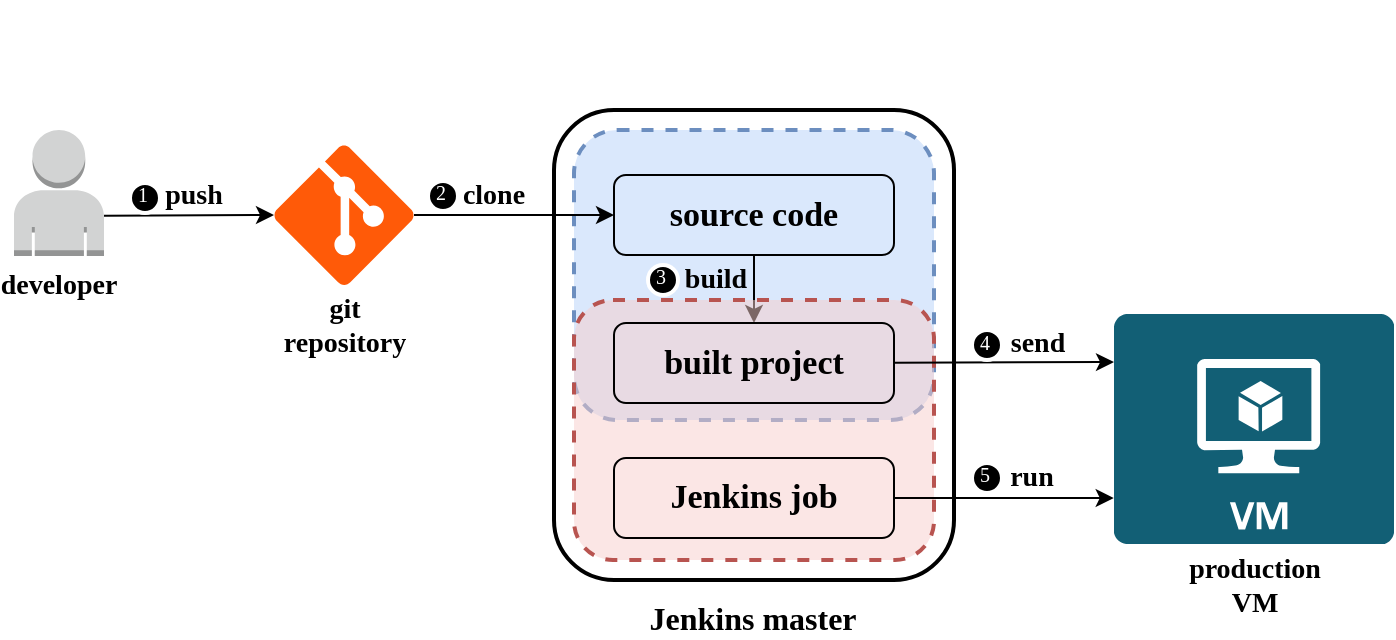 <mxfile version="13.6.5" type="github">
  <diagram id="d6mMUUTLgo8zF5sFDHfQ" name="Page-1">
    <mxGraphModel dx="1221" dy="587" grid="1" gridSize="10" guides="1" tooltips="1" connect="1" arrows="1" fold="1" page="1" pageScale="1" pageWidth="1100" pageHeight="850" math="0" shadow="0" extFonts="Old Standard TT^https://fonts.googleapis.com/css?family=Old+Standard+TT">
      <root>
        <mxCell id="0" />
        <mxCell id="1" parent="0" />
        <mxCell id="qdngjhdqyZibX6NcExob-2" value="" style="outlineConnect=0;dashed=0;verticalLabelPosition=bottom;verticalAlign=top;align=center;html=1;shape=mxgraph.aws3.user;fillColor=#D2D3D3;gradientColor=none;shadow=0;" vertex="1" parent="1">
          <mxGeometry x="320" y="175" width="45" height="63" as="geometry" />
        </mxCell>
        <mxCell id="qdngjhdqyZibX6NcExob-7" value="" style="rounded=1;whiteSpace=wrap;html=1;shadow=0;fillColor=none;strokeWidth=2;" vertex="1" parent="1">
          <mxGeometry x="590" y="165" width="200" height="235" as="geometry" />
        </mxCell>
        <mxCell id="qdngjhdqyZibX6NcExob-8" value="" style="rounded=1;whiteSpace=wrap;html=1;shadow=0;fillColor=#dae8fc;strokeWidth=2;dashed=1;strokeColor=#6c8ebf;fillOpacity=100;" vertex="1" parent="1">
          <mxGeometry x="600" y="175" width="180" height="145" as="geometry" />
        </mxCell>
        <mxCell id="qdngjhdqyZibX6NcExob-9" value="" style="rounded=1;whiteSpace=wrap;html=1;shadow=0;strokeWidth=1;fillColor=none;" vertex="1" parent="1">
          <mxGeometry x="620" y="197.5" width="140" height="40" as="geometry" />
        </mxCell>
        <mxCell id="qdngjhdqyZibX6NcExob-11" value="" style="endArrow=classic;html=1;exitX=0.5;exitY=1;exitDx=0;exitDy=0;" edge="1" parent="1" source="qdngjhdqyZibX6NcExob-9" target="qdngjhdqyZibX6NcExob-17">
          <mxGeometry width="50" height="50" relative="1" as="geometry">
            <mxPoint x="420" y="430" as="sourcePoint" />
            <mxPoint x="690" y="280" as="targetPoint" />
          </mxGeometry>
        </mxCell>
        <mxCell id="qdngjhdqyZibX6NcExob-13" value="" style="verticalLabelPosition=bottom;html=1;verticalAlign=top;align=center;strokeColor=none;shape=mxgraph.azure.virtual_machine;rounded=1;shadow=0;fillColor=#125F75;" vertex="1" parent="1">
          <mxGeometry x="870" y="267" width="140" height="115" as="geometry" />
        </mxCell>
        <mxCell id="qdngjhdqyZibX6NcExob-16" value="" style="rounded=1;whiteSpace=wrap;html=1;shadow=0;fillColor=#f8cecc;strokeWidth=2;dashed=1;strokeColor=#b85450;fillOpacity=50;" vertex="1" parent="1">
          <mxGeometry x="600" y="260" width="180" height="130" as="geometry" />
        </mxCell>
        <mxCell id="qdngjhdqyZibX6NcExob-17" value="" style="rounded=1;whiteSpace=wrap;html=1;shadow=0;strokeWidth=1;fillColor=none;" vertex="1" parent="1">
          <mxGeometry x="620" y="271.5" width="140" height="40" as="geometry" />
        </mxCell>
        <mxCell id="qdngjhdqyZibX6NcExob-18" value="" style="rounded=1;whiteSpace=wrap;html=1;shadow=0;strokeWidth=1;fillColor=none;" vertex="1" parent="1">
          <mxGeometry x="620" y="339" width="140" height="40" as="geometry" />
        </mxCell>
        <mxCell id="qdngjhdqyZibX6NcExob-20" value="" style="endArrow=classic;html=1;entryX=0;entryY=0.209;entryDx=0;entryDy=0;entryPerimeter=0;" edge="1" parent="1" source="qdngjhdqyZibX6NcExob-17">
          <mxGeometry width="50" height="50" relative="1" as="geometry">
            <mxPoint x="430" y="409" as="sourcePoint" />
            <mxPoint x="870" y="291.035" as="targetPoint" />
          </mxGeometry>
        </mxCell>
        <mxCell id="qdngjhdqyZibX6NcExob-21" value="" style="endArrow=classic;html=1;exitX=1;exitY=0.5;exitDx=0;exitDy=0;entryX=-0.001;entryY=0.713;entryDx=0;entryDy=0;entryPerimeter=0;" edge="1" parent="1" source="qdngjhdqyZibX6NcExob-18">
          <mxGeometry width="50" height="50" relative="1" as="geometry">
            <mxPoint x="770.0" y="311.5" as="sourcePoint" />
            <mxPoint x="869.86" y="358.995" as="targetPoint" />
          </mxGeometry>
        </mxCell>
        <mxCell id="qdngjhdqyZibX6NcExob-22" value="" style="endArrow=classic;html=1;entryX=0;entryY=0.5;entryDx=0;entryDy=0;exitX=1;exitY=0.5;exitDx=0;exitDy=0;exitPerimeter=0;" edge="1" parent="1" source="qdngjhdqyZibX6NcExob-36" target="qdngjhdqyZibX6NcExob-9">
          <mxGeometry width="50" height="50" relative="1" as="geometry">
            <mxPoint x="518" y="217.5" as="sourcePoint" />
            <mxPoint x="550" y="270" as="targetPoint" />
          </mxGeometry>
        </mxCell>
        <mxCell id="qdngjhdqyZibX6NcExob-23" value="" style="endArrow=classic;html=1;entryX=0;entryY=0.5;entryDx=0;entryDy=0;exitX=1;exitY=0.68;exitDx=0;exitDy=0;exitPerimeter=0;metaEdit=0;sketch=0;shadow=0;labelBorderColor=none;entryPerimeter=0;" edge="1" parent="1" source="qdngjhdqyZibX6NcExob-2" target="qdngjhdqyZibX6NcExob-36">
          <mxGeometry width="50" height="50" relative="1" as="geometry">
            <mxPoint x="370" y="218" as="sourcePoint" />
            <mxPoint x="450" y="217.5" as="targetPoint" />
          </mxGeometry>
        </mxCell>
        <mxCell id="qdngjhdqyZibX6NcExob-24" value="&lt;font face=&quot;Old Standard TT&quot; style=&quot;font-size: 14px&quot;&gt;push&lt;/font&gt;" style="text;html=1;strokeColor=none;fillColor=none;align=center;verticalAlign=middle;whiteSpace=wrap;rounded=0;shadow=0;fontStyle=1" vertex="1" parent="1">
          <mxGeometry x="390" y="198" width="40" height="20" as="geometry" />
        </mxCell>
        <mxCell id="qdngjhdqyZibX6NcExob-25" value="&lt;div style=&quot;text-align: justify&quot;&gt;&lt;span style=&quot;font-family: &amp;quot;old standard tt&amp;quot;&quot;&gt;&lt;font style=&quot;font-size: 10px&quot;&gt;1&lt;/font&gt;&lt;/span&gt;&lt;/div&gt;" style="ellipse;whiteSpace=wrap;html=1;aspect=fixed;strokeWidth=2;fontFamily=Tahoma;spacingBottom=4;spacingRight=2;rounded=1;shadow=0;align=center;strokeColor=#FFFFFF;fillColor=#000000;fontColor=#FFFFFF;" vertex="1" parent="1">
          <mxGeometry x="378" y="201.5" width="15" height="15" as="geometry" />
        </mxCell>
        <mxCell id="qdngjhdqyZibX6NcExob-27" value="&lt;font face=&quot;Old Standard TT&quot; style=&quot;font-size: 14px&quot;&gt;clone&lt;/font&gt;" style="text;html=1;strokeColor=none;fillColor=none;align=center;verticalAlign=middle;whiteSpace=wrap;rounded=0;shadow=0;fontStyle=1" vertex="1" parent="1">
          <mxGeometry x="540" y="198" width="40" height="20" as="geometry" />
        </mxCell>
        <mxCell id="qdngjhdqyZibX6NcExob-28" value="&lt;div style=&quot;text-align: justify&quot;&gt;&lt;span style=&quot;font-family: &amp;#34;old standard tt&amp;#34;&quot;&gt;&lt;font style=&quot;font-size: 10px&quot;&gt;2&lt;/font&gt;&lt;/span&gt;&lt;/div&gt;" style="ellipse;whiteSpace=wrap;html=1;aspect=fixed;strokeWidth=2;fontFamily=Tahoma;spacingBottom=4;spacingRight=2;rounded=1;shadow=0;align=center;strokeColor=#FFFFFF;fillColor=#000000;fontColor=#FFFFFF;" vertex="1" parent="1">
          <mxGeometry x="527" y="200.5" width="15" height="15" as="geometry" />
        </mxCell>
        <mxCell id="qdngjhdqyZibX6NcExob-29" value="&lt;font face=&quot;Old Standard TT&quot; style=&quot;font-size: 14px&quot;&gt;build&lt;/font&gt;" style="text;html=1;strokeColor=none;fillColor=none;align=center;verticalAlign=middle;whiteSpace=wrap;rounded=0;shadow=0;fontStyle=1" vertex="1" parent="1">
          <mxGeometry x="651" y="240" width="40" height="20" as="geometry" />
        </mxCell>
        <mxCell id="qdngjhdqyZibX6NcExob-30" value="&lt;div style=&quot;text-align: justify&quot;&gt;&lt;span style=&quot;font-family: &amp;#34;old standard tt&amp;#34;&quot;&gt;&lt;font style=&quot;font-size: 10px&quot;&gt;3&lt;/font&gt;&lt;/span&gt;&lt;/div&gt;" style="ellipse;whiteSpace=wrap;html=1;aspect=fixed;strokeWidth=2;fontFamily=Tahoma;spacingBottom=4;spacingRight=2;rounded=1;shadow=0;align=center;strokeColor=#FFFFFF;fillColor=#000000;fontColor=#FFFFFF;" vertex="1" parent="1">
          <mxGeometry x="637" y="242.5" width="15" height="15" as="geometry" />
        </mxCell>
        <mxCell id="qdngjhdqyZibX6NcExob-31" value="&lt;font face=&quot;Old Standard TT&quot; style=&quot;font-size: 14px&quot;&gt;send&lt;/font&gt;" style="text;html=1;strokeColor=none;fillColor=none;align=center;verticalAlign=middle;whiteSpace=wrap;rounded=0;shadow=0;fontStyle=1" vertex="1" parent="1">
          <mxGeometry x="817" y="271.5" width="30" height="20" as="geometry" />
        </mxCell>
        <mxCell id="qdngjhdqyZibX6NcExob-32" value="&lt;div style=&quot;text-align: justify&quot;&gt;&lt;span style=&quot;font-family: &amp;#34;old standard tt&amp;#34;&quot;&gt;&lt;font style=&quot;font-size: 10px&quot;&gt;4&lt;/font&gt;&lt;/span&gt;&lt;/div&gt;" style="ellipse;whiteSpace=wrap;html=1;aspect=fixed;strokeWidth=2;fontFamily=Tahoma;spacingBottom=4;spacingRight=2;rounded=1;shadow=0;align=center;strokeColor=#FFFFFF;fillColor=#000000;fontColor=#FFFFFF;" vertex="1" parent="1">
          <mxGeometry x="799" y="275" width="15" height="15" as="geometry" />
        </mxCell>
        <mxCell id="qdngjhdqyZibX6NcExob-33" value="&lt;font face=&quot;Old Standard TT&quot; style=&quot;font-size: 14px&quot;&gt;run&lt;/font&gt;" style="text;html=1;strokeColor=none;fillColor=none;align=center;verticalAlign=middle;whiteSpace=wrap;rounded=0;shadow=0;fontStyle=1" vertex="1" parent="1">
          <mxGeometry x="817" y="339" width="24" height="20" as="geometry" />
        </mxCell>
        <mxCell id="qdngjhdqyZibX6NcExob-34" value="&lt;div style=&quot;text-align: justify&quot;&gt;&lt;span style=&quot;font-family: &amp;#34;old standard tt&amp;#34;&quot;&gt;&lt;font style=&quot;font-size: 10px&quot;&gt;5&lt;/font&gt;&lt;/span&gt;&lt;/div&gt;" style="ellipse;whiteSpace=wrap;html=1;aspect=fixed;strokeWidth=2;fontFamily=Tahoma;spacingBottom=4;spacingRight=2;rounded=1;shadow=0;align=center;strokeColor=#FFFFFF;fillColor=#000000;fontColor=#FFFFFF;" vertex="1" parent="1">
          <mxGeometry x="799" y="341.5" width="15" height="15" as="geometry" />
        </mxCell>
        <mxCell id="qdngjhdqyZibX6NcExob-36" value="" style="verticalLabelPosition=bottom;html=1;verticalAlign=top;align=center;strokeColor=none;shape=mxgraph.azure.git_repository;rounded=1;shadow=0;fontColor=#FFFFFF;fillColor=#FF5A08;" vertex="1" parent="1">
          <mxGeometry x="450" y="182.5" width="70" height="70" as="geometry" />
        </mxCell>
        <mxCell id="qdngjhdqyZibX6NcExob-38" value="&lt;font face=&quot;Old Standard TT&quot; style=&quot;font-size: 17px&quot;&gt;source code&lt;/font&gt;" style="text;html=1;strokeColor=none;fillColor=none;align=center;verticalAlign=middle;whiteSpace=wrap;rounded=0;shadow=0;fontStyle=1" vertex="1" parent="1">
          <mxGeometry x="640" y="207.5" width="100" height="20" as="geometry" />
        </mxCell>
        <mxCell id="qdngjhdqyZibX6NcExob-39" value="&lt;font face=&quot;Old Standard TT&quot;&gt;&lt;span style=&quot;font-size: 17px&quot;&gt;built project&lt;/span&gt;&lt;/font&gt;" style="text;html=1;strokeColor=none;fillColor=none;align=center;verticalAlign=middle;whiteSpace=wrap;rounded=0;shadow=0;fontStyle=1" vertex="1" parent="1">
          <mxGeometry x="640" y="281.5" width="100" height="20" as="geometry" />
        </mxCell>
        <mxCell id="qdngjhdqyZibX6NcExob-40" value="&lt;font face=&quot;Old Standard TT&quot;&gt;&lt;span style=&quot;font-size: 17px&quot;&gt;Jenkins&amp;nbsp;job&lt;/span&gt;&lt;/font&gt;" style="text;html=1;strokeColor=none;fillColor=none;align=center;verticalAlign=middle;whiteSpace=wrap;rounded=0;shadow=0;fontStyle=1" vertex="1" parent="1">
          <mxGeometry x="640" y="349" width="100" height="20" as="geometry" />
        </mxCell>
        <mxCell id="qdngjhdqyZibX6NcExob-41" value="&lt;font face=&quot;Old Standard TT&quot; style=&quot;font-size: 14px&quot;&gt;developer&lt;/font&gt;" style="text;html=1;strokeColor=none;fillColor=none;align=center;verticalAlign=middle;whiteSpace=wrap;rounded=0;shadow=0;fontStyle=1" vertex="1" parent="1">
          <mxGeometry x="316.25" y="242.5" width="52.5" height="20" as="geometry" />
        </mxCell>
        <mxCell id="qdngjhdqyZibX6NcExob-42" value="&lt;font face=&quot;Old Standard TT&quot; style=&quot;font-size: 14px&quot;&gt;git repository&lt;/font&gt;" style="text;html=1;strokeColor=none;fillColor=none;align=center;verticalAlign=middle;whiteSpace=wrap;rounded=0;shadow=0;fontStyle=1" vertex="1" parent="1">
          <mxGeometry x="458.75" y="262.5" width="52.5" height="20" as="geometry" />
        </mxCell>
        <mxCell id="qdngjhdqyZibX6NcExob-43" value="&lt;font face=&quot;Old Standard TT&quot; style=&quot;font-size: 16px&quot;&gt;Jenkins master&lt;/font&gt;" style="text;html=1;strokeColor=none;fillColor=none;align=center;verticalAlign=middle;whiteSpace=wrap;rounded=0;shadow=0;fontStyle=1" vertex="1" parent="1">
          <mxGeometry x="628.44" y="409" width="123.12" height="20" as="geometry" />
        </mxCell>
        <mxCell id="qdngjhdqyZibX6NcExob-44" value="" style="shape=image;html=1;verticalAlign=top;verticalLabelPosition=bottom;labelBackgroundColor=#ffffff;imageAspect=0;aspect=fixed;image=https://cdn4.iconfinder.com/data/icons/logos-brands-5/24/jenkins-128.png;rounded=1;shadow=0;strokeColor=#FFFFFF;strokeWidth=5;fillColor=#FF66FF;fontColor=#FFFFFF;" vertex="1" parent="1">
          <mxGeometry x="667" y="110" width="46" height="46" as="geometry" />
        </mxCell>
        <mxCell id="qdngjhdqyZibX6NcExob-45" value="&lt;font face=&quot;Old Standard TT&quot; style=&quot;font-size: 14px&quot;&gt;production VM&lt;/font&gt;" style="text;html=1;strokeColor=none;fillColor=none;align=center;verticalAlign=middle;whiteSpace=wrap;rounded=0;shadow=0;fontStyle=1" vertex="1" parent="1">
          <mxGeometry x="913.75" y="393" width="52.5" height="20" as="geometry" />
        </mxCell>
      </root>
    </mxGraphModel>
  </diagram>
</mxfile>
